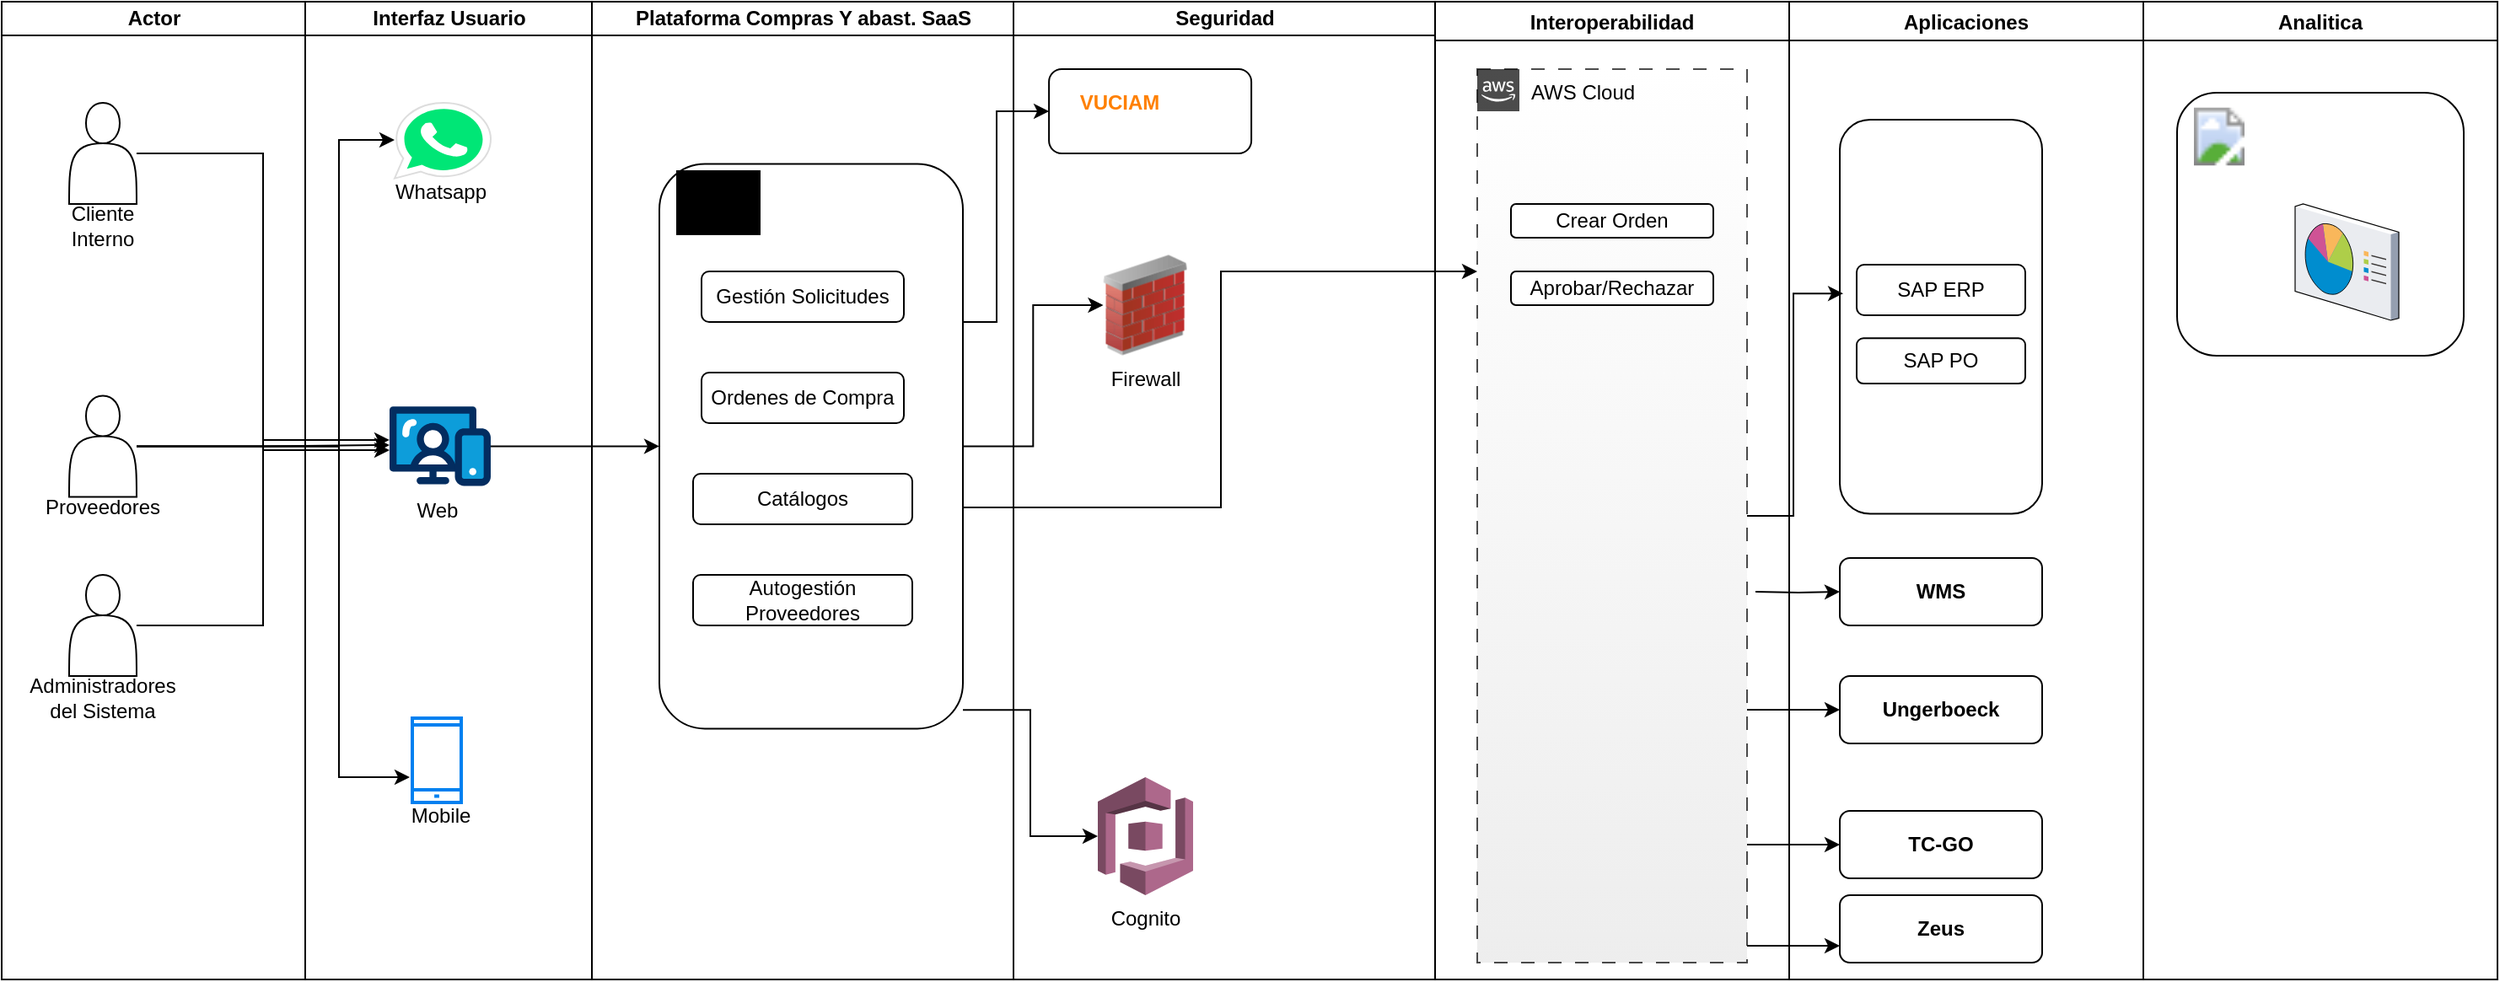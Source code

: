<mxfile version="24.8.8">
  <diagram name="Page-1" id="_VkZlfbcH69sGK29IT94">
    <mxGraphModel dx="2501" dy="752" grid="1" gridSize="10" guides="1" tooltips="1" connect="1" arrows="1" fold="1" page="1" pageScale="1" pageWidth="827" pageHeight="1169" math="0" shadow="0">
      <root>
        <mxCell id="0" />
        <mxCell id="1" parent="0" />
        <mxCell id="QJOm7oPZ2gpyJdL4HzTK-63" value="Interoperabilidad" style="swimlane;" vertex="1" parent="1">
          <mxGeometry x="520" y="160" width="210" height="580" as="geometry" />
        </mxCell>
        <mxCell id="QJOm7oPZ2gpyJdL4HzTK-66" value="AWS Cloud" style="points=[[0,0],[0.25,0],[0.5,0],[0.75,0],[1,0],[1,0.25],[1,0.5],[1,0.75],[1,1],[0.75,1],[0.5,1],[0.25,1],[0,1],[0,0.75],[0,0.5],[0,0.25]];outlineConnect=0;html=1;whiteSpace=wrap;fontSize=12;fontStyle=0;container=0;pointerEvents=0;collapsible=0;recursiveResize=0;shape=mxgraph.aws4.group;grIcon=mxgraph.aws4.group_aws_cloud_alt;fillColor=default;verticalAlign=top;align=left;spacingLeft=30;dashed=1;fillStyle=auto;gradientColor=#E6E6E6;dashPattern=8 8;rounded=1;opacity=70;" vertex="1" parent="QJOm7oPZ2gpyJdL4HzTK-63">
          <mxGeometry x="25" y="40" width="160" height="530" as="geometry" />
        </mxCell>
        <mxCell id="QJOm7oPZ2gpyJdL4HzTK-68" value="Crear Orden" style="rounded=1;whiteSpace=wrap;html=1;" vertex="1" parent="QJOm7oPZ2gpyJdL4HzTK-63">
          <mxGeometry x="45" y="120" width="120" height="20" as="geometry" />
        </mxCell>
        <mxCell id="QJOm7oPZ2gpyJdL4HzTK-69" value="Aprobar/Rechazar" style="rounded=1;whiteSpace=wrap;html=1;" vertex="1" parent="QJOm7oPZ2gpyJdL4HzTK-63">
          <mxGeometry x="45" y="160" width="120" height="20" as="geometry" />
        </mxCell>
        <mxCell id="QJOm7oPZ2gpyJdL4HzTK-39" value="Seguridad" style="swimlane;startSize=20;html=1;" vertex="1" parent="1">
          <mxGeometry x="270" y="160" width="250" height="580" as="geometry" />
        </mxCell>
        <mxCell id="QJOm7oPZ2gpyJdL4HzTK-56" value="" style="rounded=1;whiteSpace=wrap;html=1;" vertex="1" parent="QJOm7oPZ2gpyJdL4HzTK-39">
          <mxGeometry x="21.05" y="40" width="120" height="50" as="geometry" />
        </mxCell>
        <mxCell id="QJOm7oPZ2gpyJdL4HzTK-55" value="VUCIAM" style="text;html=1;strokeColor=none;fillColor=none;align=center;verticalAlign=middle;whiteSpace=wrap;rounded=0;fontSize=12;fontColor=#FF8000;fontStyle=1;container=0;" vertex="1" parent="QJOm7oPZ2gpyJdL4HzTK-39">
          <mxGeometry x="40.0" y="50" width="46.09" height="20" as="geometry" />
        </mxCell>
        <mxCell id="QJOm7oPZ2gpyJdL4HzTK-58" value="Firewall" style="image;html=1;image=img/lib/clip_art/networking/Firewall_02_128x128.png" vertex="1" parent="QJOm7oPZ2gpyJdL4HzTK-39">
          <mxGeometry x="53.25" y="150" width="50" height="60" as="geometry" />
        </mxCell>
        <mxCell id="QJOm7oPZ2gpyJdL4HzTK-59" value="Cognito" style="outlineConnect=0;dashed=0;verticalLabelPosition=bottom;verticalAlign=top;align=center;html=1;shape=mxgraph.aws3.cognito;fillColor=#AD688B;gradientColor=none;" vertex="1" parent="QJOm7oPZ2gpyJdL4HzTK-39">
          <mxGeometry x="50" y="460" width="56.5" height="70" as="geometry" />
        </mxCell>
        <mxCell id="QJOm7oPZ2gpyJdL4HzTK-2" value="Actor" style="swimlane;startSize=20;html=1;" vertex="1" parent="1">
          <mxGeometry x="-330" y="160" width="180" height="580" as="geometry" />
        </mxCell>
        <mxCell id="QJOm7oPZ2gpyJdL4HzTK-5" value="&lt;div&gt;&lt;br&gt;&lt;/div&gt;&lt;div&gt;&lt;br&gt;&lt;/div&gt;&lt;div&gt;&lt;br&gt;&lt;/div&gt;&lt;div&gt;&lt;br&gt;&lt;/div&gt;&lt;div&gt;&lt;br&gt;&lt;/div&gt;&lt;div&gt;&lt;br&gt;&lt;/div&gt;&lt;div&gt;Cliente Interno&lt;/div&gt;" style="shape=actor;whiteSpace=wrap;html=1;" vertex="1" parent="QJOm7oPZ2gpyJdL4HzTK-2">
          <mxGeometry x="40" y="60" width="40" height="60" as="geometry" />
        </mxCell>
        <mxCell id="QJOm7oPZ2gpyJdL4HzTK-7" value="&lt;div&gt;&lt;br&gt;&lt;/div&gt;&lt;div&gt;&lt;br&gt;&lt;/div&gt;&lt;div&gt;&lt;br&gt;&lt;/div&gt;&lt;div&gt;&lt;br&gt;&lt;/div&gt;&lt;div&gt;&lt;br&gt;&lt;/div&gt;&lt;div&gt;Proveedores&lt;/div&gt;" style="shape=actor;whiteSpace=wrap;html=1;" vertex="1" parent="QJOm7oPZ2gpyJdL4HzTK-2">
          <mxGeometry x="40" y="233.7" width="40" height="60" as="geometry" />
        </mxCell>
        <mxCell id="QJOm7oPZ2gpyJdL4HzTK-8" value="&lt;div&gt;&lt;br&gt;&lt;/div&gt;&lt;div&gt;&lt;br&gt;&lt;/div&gt;&lt;div&gt;&lt;br&gt;&lt;/div&gt;&lt;div&gt;&lt;br&gt;&lt;/div&gt;&lt;div&gt;&lt;br&gt;&lt;/div&gt;&lt;div&gt;&lt;br&gt;&lt;/div&gt;&lt;div&gt;Administradores del Sistema&lt;/div&gt;" style="shape=actor;whiteSpace=wrap;html=1;" vertex="1" parent="QJOm7oPZ2gpyJdL4HzTK-2">
          <mxGeometry x="40" y="340" width="40" height="60" as="geometry" />
        </mxCell>
        <mxCell id="QJOm7oPZ2gpyJdL4HzTK-3" value="Interfaz Usuario" style="swimlane;startSize=20;html=1;" vertex="1" parent="1">
          <mxGeometry x="-150" y="160" width="170" height="580" as="geometry" />
        </mxCell>
        <mxCell id="QJOm7oPZ2gpyJdL4HzTK-9" value="" style="verticalLabelPosition=bottom;aspect=fixed;html=1;shape=mxgraph.salesforce.web;" vertex="1" parent="QJOm7oPZ2gpyJdL4HzTK-3">
          <mxGeometry x="50" y="240" width="60" height="47.4" as="geometry" />
        </mxCell>
        <mxCell id="QJOm7oPZ2gpyJdL4HzTK-10" value="" style="dashed=0;outlineConnect=0;html=1;align=center;labelPosition=center;verticalLabelPosition=bottom;verticalAlign=top;shape=mxgraph.weblogos.whatsapp;fillColor=#00E676;strokeColor=#dddddd" vertex="1" parent="QJOm7oPZ2gpyJdL4HzTK-3">
          <mxGeometry x="53" y="60" width="57" height="44.8" as="geometry" />
        </mxCell>
        <mxCell id="QJOm7oPZ2gpyJdL4HzTK-12" value="" style="html=1;verticalLabelPosition=bottom;align=center;labelBackgroundColor=#ffffff;verticalAlign=top;strokeWidth=2;strokeColor=#0080F0;shadow=0;dashed=0;shape=mxgraph.ios7.icons.smartphone;" vertex="1" parent="QJOm7oPZ2gpyJdL4HzTK-3">
          <mxGeometry x="63.5" y="425" width="29" height="50" as="geometry" />
        </mxCell>
        <mxCell id="QJOm7oPZ2gpyJdL4HzTK-47" value="Web" style="text;html=1;align=center;verticalAlign=middle;resizable=0;points=[];autosize=1;strokeColor=none;fillColor=none;" vertex="1" parent="QJOm7oPZ2gpyJdL4HzTK-3">
          <mxGeometry x="53" y="287.4" width="50" height="30" as="geometry" />
        </mxCell>
        <mxCell id="QJOm7oPZ2gpyJdL4HzTK-4" value="Plataforma Compras Y abast. SaaS" style="swimlane;startSize=20;html=1;" vertex="1" parent="1">
          <mxGeometry x="20" y="160" width="250" height="580" as="geometry" />
        </mxCell>
        <mxCell id="QJOm7oPZ2gpyJdL4HzTK-18" value="" style="rounded=1;whiteSpace=wrap;html=1;" vertex="1" parent="QJOm7oPZ2gpyJdL4HzTK-4">
          <mxGeometry x="40" y="96.2" width="180" height="335" as="geometry" />
        </mxCell>
        <mxCell id="QJOm7oPZ2gpyJdL4HzTK-19" value="" style="sketch=0;verticalLabelPosition=bottom;sketch=0;aspect=fixed;html=1;verticalAlign=top;strokeColor=none;fillColor=#000000;align=center;outlineConnect=0;pointerEvents=1;shape=mxgraph.citrix2.web_saas_apps;" vertex="1" parent="QJOm7oPZ2gpyJdL4HzTK-4">
          <mxGeometry x="50" y="100" width="50" height="38.45" as="geometry" />
        </mxCell>
        <mxCell id="QJOm7oPZ2gpyJdL4HzTK-20" value="Gestión Solicitudes" style="rounded=1;whiteSpace=wrap;html=1;" vertex="1" parent="QJOm7oPZ2gpyJdL4HzTK-4">
          <mxGeometry x="65" y="160" width="120" height="30" as="geometry" />
        </mxCell>
        <mxCell id="QJOm7oPZ2gpyJdL4HzTK-25" value="Ordenes de Compra" style="rounded=1;whiteSpace=wrap;html=1;" vertex="1" parent="QJOm7oPZ2gpyJdL4HzTK-4">
          <mxGeometry x="65" y="220" width="120" height="30" as="geometry" />
        </mxCell>
        <mxCell id="QJOm7oPZ2gpyJdL4HzTK-26" value="Catálogos" style="rounded=1;whiteSpace=wrap;html=1;" vertex="1" parent="QJOm7oPZ2gpyJdL4HzTK-4">
          <mxGeometry x="60" y="280" width="130" height="30" as="geometry" />
        </mxCell>
        <mxCell id="QJOm7oPZ2gpyJdL4HzTK-78" value="Autogestión Proveedores" style="rounded=1;whiteSpace=wrap;html=1;" vertex="1" parent="QJOm7oPZ2gpyJdL4HzTK-4">
          <mxGeometry x="60" y="340" width="130" height="30" as="geometry" />
        </mxCell>
        <mxCell id="QJOm7oPZ2gpyJdL4HzTK-48" value="Whatsapp" style="text;html=1;align=center;verticalAlign=middle;resizable=0;points=[];autosize=1;strokeColor=none;fillColor=none;" vertex="1" parent="1">
          <mxGeometry x="-110" y="258" width="80" height="30" as="geometry" />
        </mxCell>
        <mxCell id="QJOm7oPZ2gpyJdL4HzTK-49" value="Mobile" style="text;html=1;align=center;verticalAlign=middle;resizable=0;points=[];autosize=1;strokeColor=none;fillColor=none;" vertex="1" parent="1">
          <mxGeometry x="-100" y="628" width="60" height="30" as="geometry" />
        </mxCell>
        <mxCell id="QJOm7oPZ2gpyJdL4HzTK-50" style="edgeStyle=orthogonalEdgeStyle;rounded=0;orthogonalLoop=1;jettySize=auto;html=1;entryX=0;entryY=0.485;entryDx=0;entryDy=0;entryPerimeter=0;" edge="1" parent="1" source="QJOm7oPZ2gpyJdL4HzTK-7" target="QJOm7oPZ2gpyJdL4HzTK-9">
          <mxGeometry relative="1" as="geometry" />
        </mxCell>
        <mxCell id="QJOm7oPZ2gpyJdL4HzTK-51" style="edgeStyle=orthogonalEdgeStyle;rounded=0;orthogonalLoop=1;jettySize=auto;html=1;" edge="1" parent="1" source="QJOm7oPZ2gpyJdL4HzTK-7" target="QJOm7oPZ2gpyJdL4HzTK-10">
          <mxGeometry relative="1" as="geometry">
            <Array as="points">
              <mxPoint x="-130" y="424" />
              <mxPoint x="-130" y="242" />
            </Array>
          </mxGeometry>
        </mxCell>
        <mxCell id="QJOm7oPZ2gpyJdL4HzTK-52" style="edgeStyle=orthogonalEdgeStyle;rounded=0;orthogonalLoop=1;jettySize=auto;html=1;entryX=-0.052;entryY=0.7;entryDx=0;entryDy=0;entryPerimeter=0;" edge="1" parent="1" source="QJOm7oPZ2gpyJdL4HzTK-7" target="QJOm7oPZ2gpyJdL4HzTK-12">
          <mxGeometry relative="1" as="geometry">
            <Array as="points">
              <mxPoint x="-130" y="424" />
              <mxPoint x="-130" y="620" />
            </Array>
          </mxGeometry>
        </mxCell>
        <mxCell id="QJOm7oPZ2gpyJdL4HzTK-53" style="edgeStyle=orthogonalEdgeStyle;rounded=0;orthogonalLoop=1;jettySize=auto;html=1;entryX=0;entryY=0.5;entryDx=0;entryDy=0;" edge="1" parent="1" source="QJOm7oPZ2gpyJdL4HzTK-9" target="QJOm7oPZ2gpyJdL4HzTK-18">
          <mxGeometry relative="1" as="geometry" />
        </mxCell>
        <mxCell id="QJOm7oPZ2gpyJdL4HzTK-60" style="edgeStyle=orthogonalEdgeStyle;rounded=0;orthogonalLoop=1;jettySize=auto;html=1;entryX=0;entryY=0.5;entryDx=0;entryDy=0;" edge="1" parent="1" source="QJOm7oPZ2gpyJdL4HzTK-18" target="QJOm7oPZ2gpyJdL4HzTK-58">
          <mxGeometry relative="1" as="geometry" />
        </mxCell>
        <mxCell id="QJOm7oPZ2gpyJdL4HzTK-61" style="edgeStyle=orthogonalEdgeStyle;rounded=0;orthogonalLoop=1;jettySize=auto;html=1;entryX=0;entryY=0.5;entryDx=0;entryDy=0;" edge="1" parent="1" source="QJOm7oPZ2gpyJdL4HzTK-18" target="QJOm7oPZ2gpyJdL4HzTK-56">
          <mxGeometry relative="1" as="geometry">
            <Array as="points">
              <mxPoint x="260" y="350" />
              <mxPoint x="260" y="225" />
            </Array>
          </mxGeometry>
        </mxCell>
        <mxCell id="QJOm7oPZ2gpyJdL4HzTK-62" style="edgeStyle=orthogonalEdgeStyle;rounded=0;orthogonalLoop=1;jettySize=auto;html=1;entryX=0;entryY=0.5;entryDx=0;entryDy=0;entryPerimeter=0;exitX=1;exitY=0.967;exitDx=0;exitDy=0;exitPerimeter=0;" edge="1" parent="1" source="QJOm7oPZ2gpyJdL4HzTK-18" target="QJOm7oPZ2gpyJdL4HzTK-59">
          <mxGeometry relative="1" as="geometry" />
        </mxCell>
        <mxCell id="QJOm7oPZ2gpyJdL4HzTK-70" value="Aplicaciones" style="swimlane;" vertex="1" parent="1">
          <mxGeometry x="730" y="160" width="210" height="580" as="geometry" />
        </mxCell>
        <mxCell id="QJOm7oPZ2gpyJdL4HzTK-75" value="" style="rounded=1;whiteSpace=wrap;html=1;" vertex="1" parent="QJOm7oPZ2gpyJdL4HzTK-70">
          <mxGeometry x="30" y="70" width="120" height="233.8" as="geometry" />
        </mxCell>
        <mxCell id="QJOm7oPZ2gpyJdL4HzTK-76" value="" style="shape=image;verticalLabelPosition=bottom;verticalAlign=top;imageAspect=0;image=https://external-content.duckduckgo.com/iu/?u=https%3A%2F%2Ftse1.mm.bing.net%2Fth%3Fid%3DOIP.2KwUItE0pV7lGtcwDr6idwHaHa%26pid%3DApi&amp;f=1&amp;ipt=9bf0a879177b7251136c790d76ba4e812d0a6eeffe27221b29425dbfaf020553&amp;ipo=images;" vertex="1" parent="QJOm7oPZ2gpyJdL4HzTK-70">
          <mxGeometry x="40" y="80" width="70" height="52" as="geometry" />
        </mxCell>
        <mxCell id="QJOm7oPZ2gpyJdL4HzTK-77" value="SAP ERP" style="rounded=1;whiteSpace=wrap;html=1;" vertex="1" parent="QJOm7oPZ2gpyJdL4HzTK-70">
          <mxGeometry x="40" y="156" width="100" height="30" as="geometry" />
        </mxCell>
        <mxCell id="QJOm7oPZ2gpyJdL4HzTK-74" value="SAP PO" style="rounded=1;whiteSpace=wrap;html=1;" vertex="1" parent="QJOm7oPZ2gpyJdL4HzTK-70">
          <mxGeometry x="40" y="199.65" width="100" height="26.9" as="geometry" />
        </mxCell>
        <mxCell id="QJOm7oPZ2gpyJdL4HzTK-80" value="&lt;b&gt;WMS&lt;/b&gt;" style="rounded=1;whiteSpace=wrap;html=1;" vertex="1" parent="QJOm7oPZ2gpyJdL4HzTK-70">
          <mxGeometry x="30" y="330" width="120" height="40" as="geometry" />
        </mxCell>
        <mxCell id="QJOm7oPZ2gpyJdL4HzTK-81" value="&lt;b&gt;Ungerboeck&lt;/b&gt;" style="rounded=1;whiteSpace=wrap;html=1;" vertex="1" parent="QJOm7oPZ2gpyJdL4HzTK-70">
          <mxGeometry x="30" y="400" width="120" height="40" as="geometry" />
        </mxCell>
        <mxCell id="QJOm7oPZ2gpyJdL4HzTK-82" value="&lt;b&gt;TC-GO&lt;/b&gt;" style="rounded=1;whiteSpace=wrap;html=1;" vertex="1" parent="QJOm7oPZ2gpyJdL4HzTK-70">
          <mxGeometry x="30" y="480" width="120" height="40" as="geometry" />
        </mxCell>
        <mxCell id="QJOm7oPZ2gpyJdL4HzTK-101" value="&lt;b&gt;Zeus&lt;/b&gt;" style="rounded=1;whiteSpace=wrap;html=1;" vertex="1" parent="QJOm7oPZ2gpyJdL4HzTK-70">
          <mxGeometry x="30" y="530" width="120" height="40" as="geometry" />
        </mxCell>
        <mxCell id="QJOm7oPZ2gpyJdL4HzTK-79" style="edgeStyle=orthogonalEdgeStyle;rounded=0;orthogonalLoop=1;jettySize=auto;html=1;" edge="1" parent="1" source="QJOm7oPZ2gpyJdL4HzTK-18" target="QJOm7oPZ2gpyJdL4HzTK-66">
          <mxGeometry relative="1" as="geometry">
            <Array as="points">
              <mxPoint x="393" y="460" />
              <mxPoint x="393" y="320" />
            </Array>
          </mxGeometry>
        </mxCell>
        <mxCell id="QJOm7oPZ2gpyJdL4HzTK-83" style="edgeStyle=orthogonalEdgeStyle;rounded=0;orthogonalLoop=1;jettySize=auto;html=1;entryX=0.017;entryY=0.441;entryDx=0;entryDy=0;entryPerimeter=0;" edge="1" parent="1" source="QJOm7oPZ2gpyJdL4HzTK-66" target="QJOm7oPZ2gpyJdL4HzTK-75">
          <mxGeometry relative="1" as="geometry" />
        </mxCell>
        <mxCell id="QJOm7oPZ2gpyJdL4HzTK-85" style="edgeStyle=orthogonalEdgeStyle;rounded=0;orthogonalLoop=1;jettySize=auto;html=1;" edge="1" parent="1" target="QJOm7oPZ2gpyJdL4HzTK-80">
          <mxGeometry relative="1" as="geometry">
            <mxPoint x="710" y="510" as="sourcePoint" />
          </mxGeometry>
        </mxCell>
        <mxCell id="QJOm7oPZ2gpyJdL4HzTK-86" style="edgeStyle=orthogonalEdgeStyle;rounded=0;orthogonalLoop=1;jettySize=auto;html=1;" edge="1" parent="1" source="QJOm7oPZ2gpyJdL4HzTK-66" target="QJOm7oPZ2gpyJdL4HzTK-81">
          <mxGeometry relative="1" as="geometry">
            <Array as="points">
              <mxPoint x="720" y="580" />
              <mxPoint x="720" y="580" />
            </Array>
          </mxGeometry>
        </mxCell>
        <mxCell id="QJOm7oPZ2gpyJdL4HzTK-87" style="edgeStyle=orthogonalEdgeStyle;rounded=0;orthogonalLoop=1;jettySize=auto;html=1;" edge="1" parent="1" source="QJOm7oPZ2gpyJdL4HzTK-66" target="QJOm7oPZ2gpyJdL4HzTK-82">
          <mxGeometry relative="1" as="geometry">
            <Array as="points">
              <mxPoint x="720" y="660" />
              <mxPoint x="720" y="660" />
            </Array>
          </mxGeometry>
        </mxCell>
        <mxCell id="QJOm7oPZ2gpyJdL4HzTK-88" style="edgeStyle=orthogonalEdgeStyle;rounded=0;orthogonalLoop=1;jettySize=auto;html=1;entryX=0;entryY=0.549;entryDx=0;entryDy=0;entryPerimeter=0;" edge="1" parent="1" source="QJOm7oPZ2gpyJdL4HzTK-5" target="QJOm7oPZ2gpyJdL4HzTK-9">
          <mxGeometry relative="1" as="geometry" />
        </mxCell>
        <mxCell id="QJOm7oPZ2gpyJdL4HzTK-89" style="edgeStyle=orthogonalEdgeStyle;rounded=0;orthogonalLoop=1;jettySize=auto;html=1;entryX=0;entryY=0.421;entryDx=0;entryDy=0;entryPerimeter=0;" edge="1" parent="1" source="QJOm7oPZ2gpyJdL4HzTK-8" target="QJOm7oPZ2gpyJdL4HzTK-9">
          <mxGeometry relative="1" as="geometry" />
        </mxCell>
        <mxCell id="QJOm7oPZ2gpyJdL4HzTK-90" value="Analitica" style="swimlane;" vertex="1" parent="1">
          <mxGeometry x="940" y="160" width="210" height="580" as="geometry" />
        </mxCell>
        <mxCell id="QJOm7oPZ2gpyJdL4HzTK-100" value="&lt;div&gt;&lt;br&gt;&lt;/div&gt;&lt;div&gt;&lt;br&gt;&lt;/div&gt;&lt;div&gt;&lt;br&gt;&lt;/div&gt;&lt;div&gt;&lt;br&gt;&lt;/div&gt;&lt;div&gt;&lt;br&gt;&lt;/div&gt;" style="rounded=1;whiteSpace=wrap;html=1;" vertex="1" parent="QJOm7oPZ2gpyJdL4HzTK-90">
          <mxGeometry x="20" y="54" width="170" height="156" as="geometry" />
        </mxCell>
        <mxCell id="QJOm7oPZ2gpyJdL4HzTK-98" value="" style="image;aspect=fixed;html=1;points=[];align=center;fontSize=12;image=img/lib/azure2/power_platform/PowerBI.svg;" vertex="1" parent="QJOm7oPZ2gpyJdL4HzTK-90">
          <mxGeometry x="30" y="60" width="30" height="40" as="geometry" />
        </mxCell>
        <mxCell id="QJOm7oPZ2gpyJdL4HzTK-99" value="" style="verticalLabelPosition=bottom;sketch=0;aspect=fixed;html=1;verticalAlign=top;strokeColor=none;align=center;outlineConnect=0;shape=mxgraph.citrix.reporting;" vertex="1" parent="QJOm7oPZ2gpyJdL4HzTK-90">
          <mxGeometry x="90" y="120" width="61.5" height="69" as="geometry" />
        </mxCell>
        <mxCell id="QJOm7oPZ2gpyJdL4HzTK-102" style="edgeStyle=orthogonalEdgeStyle;rounded=0;orthogonalLoop=1;jettySize=auto;html=1;entryX=0;entryY=0.75;entryDx=0;entryDy=0;" edge="1" parent="1" source="QJOm7oPZ2gpyJdL4HzTK-66" target="QJOm7oPZ2gpyJdL4HzTK-101">
          <mxGeometry relative="1" as="geometry">
            <Array as="points">
              <mxPoint x="720" y="720" />
              <mxPoint x="720" y="720" />
            </Array>
          </mxGeometry>
        </mxCell>
      </root>
    </mxGraphModel>
  </diagram>
</mxfile>
